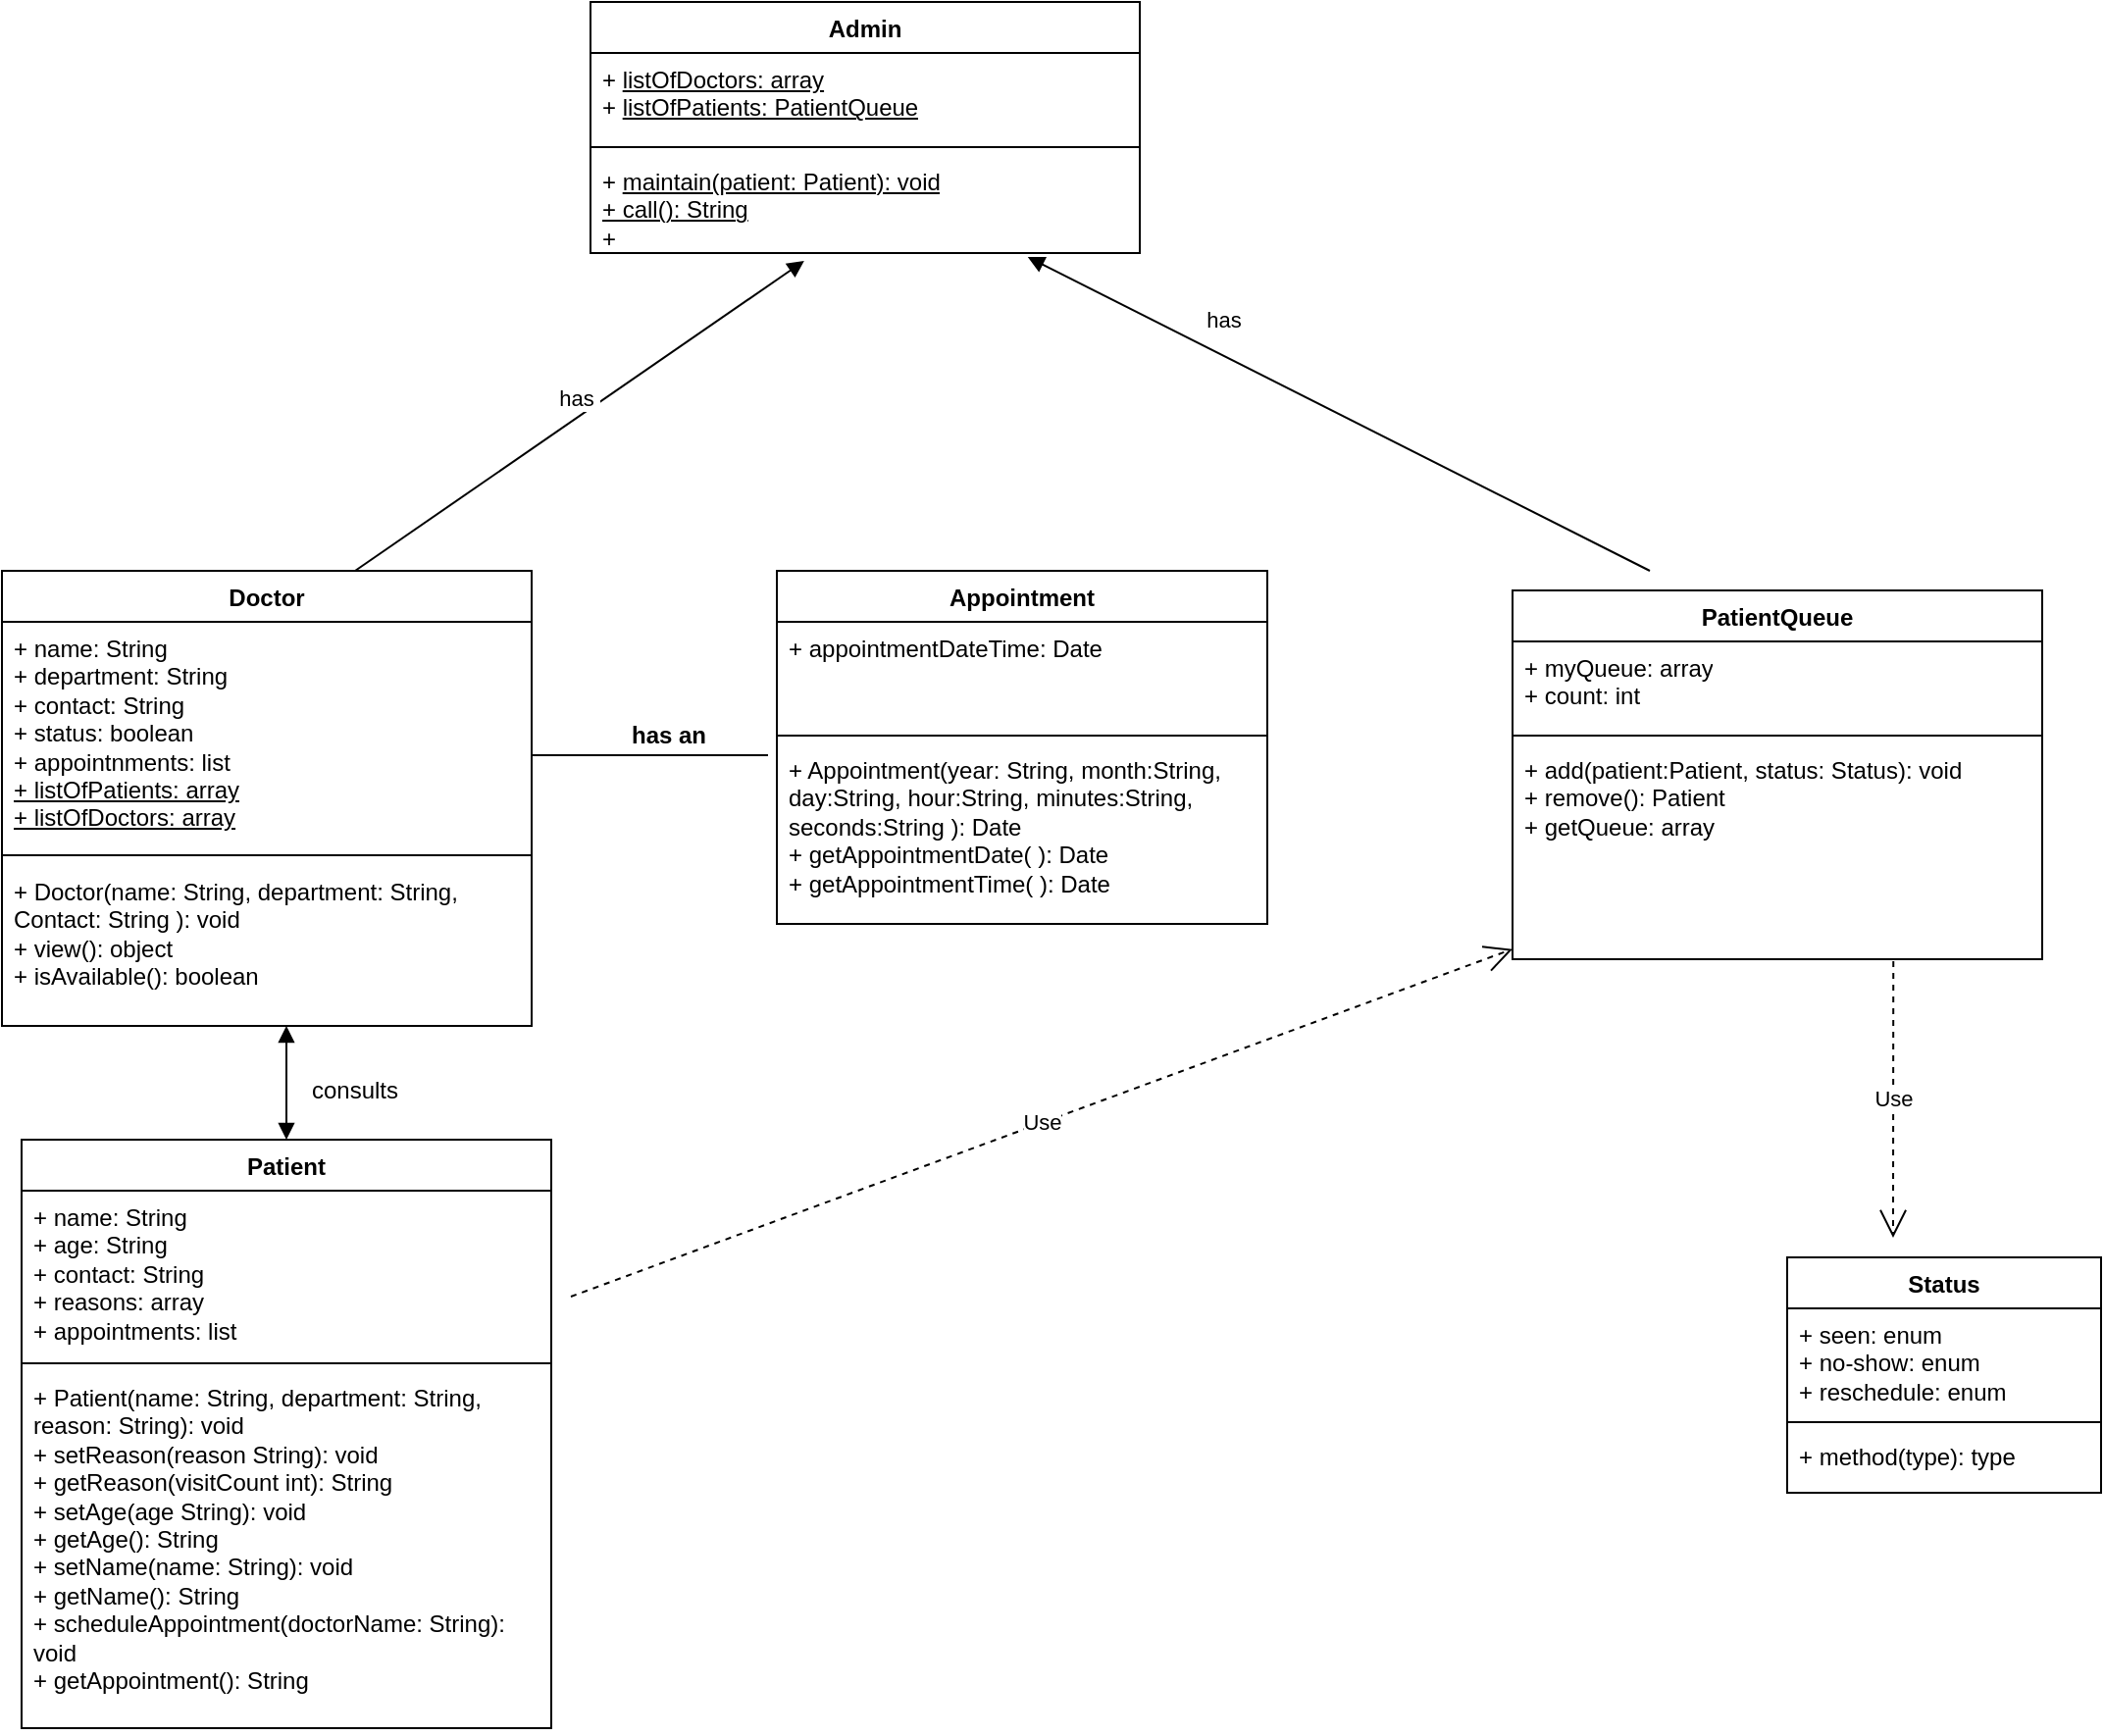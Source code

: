 <mxfile version="28.2.5">
  <diagram name="Page-1" id="mOnyxIeTB5nBIqmfMcBU">
    <mxGraphModel dx="1040" dy="1656" grid="1" gridSize="10" guides="1" tooltips="1" connect="1" arrows="1" fold="1" page="1" pageScale="1" pageWidth="850" pageHeight="1100" math="0" shadow="0">
      <root>
        <mxCell id="0" />
        <mxCell id="1" parent="0" />
        <mxCell id="U8Ca9pJKF0oo1DT3x82Q-63" value="has&amp;nbsp;" style="html=1;verticalAlign=bottom;endArrow=block;curved=0;rounded=0;entryX=0.796;entryY=1.04;entryDx=0;entryDy=0;entryPerimeter=0;" edge="1" parent="1" target="U8Ca9pJKF0oo1DT3x82Q-54">
          <mxGeometry x="0.386" y="-8" width="80" relative="1" as="geometry">
            <mxPoint x="870" y="-690" as="sourcePoint" />
            <mxPoint x="829" y="-960" as="targetPoint" />
            <Array as="points" />
            <mxPoint y="-1" as="offset" />
          </mxGeometry>
        </mxCell>
        <mxCell id="U8Ca9pJKF0oo1DT3x82Q-15" value="Doctor" style="swimlane;fontStyle=1;align=center;verticalAlign=top;childLayout=stackLayout;horizontal=1;startSize=26;horizontalStack=0;resizeParent=1;resizeParentMax=0;resizeLast=0;collapsible=1;marginBottom=0;whiteSpace=wrap;html=1;" vertex="1" parent="1">
          <mxGeometry x="30" y="-690" width="270" height="232" as="geometry" />
        </mxCell>
        <object label="+ name: String&lt;div&gt;+ department: String&lt;/div&gt;&lt;div&gt;+ contact: String&lt;/div&gt;&lt;div&gt;+ status: boolean&lt;/div&gt;&lt;div&gt;+ appointnments: list&lt;/div&gt;&lt;div&gt;&lt;u&gt;+ listOfPatients: array&lt;/u&gt;&lt;/div&gt;&lt;div&gt;&lt;u style=&quot;color: light-dark(rgb(0, 0, 0), rgb(255, 255, 255)); background-color: transparent;&quot;&gt;+ listOfDoctors: array&lt;/u&gt;&lt;u&gt;&lt;/u&gt;&lt;/div&gt;&lt;div&gt;&lt;br&gt;&lt;/div&gt;" id="U8Ca9pJKF0oo1DT3x82Q-12">
          <mxCell style="text;strokeColor=none;fillColor=none;align=left;verticalAlign=top;spacingLeft=4;spacingRight=4;overflow=hidden;rotatable=0;points=[[0,0.5],[1,0.5]];portConstraint=eastwest;whiteSpace=wrap;html=1;" vertex="1" parent="U8Ca9pJKF0oo1DT3x82Q-15">
            <mxGeometry y="26" width="270" height="114" as="geometry" />
          </mxCell>
        </object>
        <mxCell id="U8Ca9pJKF0oo1DT3x82Q-17" value="" style="line;strokeWidth=1;fillColor=none;align=left;verticalAlign=middle;spacingTop=-1;spacingLeft=3;spacingRight=3;rotatable=0;labelPosition=right;points=[];portConstraint=eastwest;strokeColor=inherit;" vertex="1" parent="U8Ca9pJKF0oo1DT3x82Q-15">
          <mxGeometry y="140" width="270" height="10" as="geometry" />
        </mxCell>
        <mxCell id="U8Ca9pJKF0oo1DT3x82Q-14" value="&lt;div&gt;+ Doctor&lt;span style=&quot;background-color: transparent;&quot;&gt;(name: String, department: String, Contact: String ): void&lt;/span&gt;&lt;/div&gt;&lt;div&gt;&lt;span style=&quot;background-color: transparent;&quot;&gt;+ view(): object&lt;/span&gt;&lt;/div&gt;&lt;div&gt;&lt;span style=&quot;background-color: transparent;&quot;&gt;+ isAvailable(): boolean&lt;/span&gt;&lt;/div&gt;&lt;div&gt;&lt;span style=&quot;background-color: transparent;&quot;&gt;&lt;br&gt;&lt;/span&gt;&lt;/div&gt;&lt;div&gt;&lt;span style=&quot;background-color: transparent;&quot;&gt;&lt;br&gt;&lt;/span&gt;&lt;/div&gt;&lt;div&gt;&lt;span style=&quot;background-color: transparent; color: light-dark(rgb(0, 0, 0), rgb(255, 255, 255));&quot;&gt;&lt;br&gt;&lt;/span&gt;&lt;/div&gt;" style="text;strokeColor=none;fillColor=none;align=left;verticalAlign=top;spacingLeft=4;spacingRight=4;overflow=hidden;rotatable=0;points=[[0,0.5],[1,0.5]];portConstraint=eastwest;whiteSpace=wrap;html=1;" vertex="1" parent="U8Ca9pJKF0oo1DT3x82Q-15">
          <mxGeometry y="150" width="270" height="82" as="geometry" />
        </mxCell>
        <mxCell id="U8Ca9pJKF0oo1DT3x82Q-19" value="Appointment" style="swimlane;fontStyle=1;align=center;verticalAlign=top;childLayout=stackLayout;horizontal=1;startSize=26;horizontalStack=0;resizeParent=1;resizeParentMax=0;resizeLast=0;collapsible=1;marginBottom=0;whiteSpace=wrap;html=1;" vertex="1" parent="1">
          <mxGeometry x="425" y="-690" width="250" height="180" as="geometry" />
        </mxCell>
        <mxCell id="U8Ca9pJKF0oo1DT3x82Q-20" value="+ appointmentDateTime: Date&lt;div&gt;&lt;br&gt;&lt;/div&gt;&lt;div&gt;&lt;br&gt;&lt;/div&gt;" style="text;strokeColor=none;fillColor=none;align=left;verticalAlign=top;spacingLeft=4;spacingRight=4;overflow=hidden;rotatable=0;points=[[0,0.5],[1,0.5]];portConstraint=eastwest;whiteSpace=wrap;html=1;" vertex="1" parent="U8Ca9pJKF0oo1DT3x82Q-19">
          <mxGeometry y="26" width="250" height="54" as="geometry" />
        </mxCell>
        <mxCell id="U8Ca9pJKF0oo1DT3x82Q-21" value="" style="line;strokeWidth=1;fillColor=none;align=left;verticalAlign=middle;spacingTop=-1;spacingLeft=3;spacingRight=3;rotatable=0;labelPosition=right;points=[];portConstraint=eastwest;strokeColor=inherit;" vertex="1" parent="U8Ca9pJKF0oo1DT3x82Q-19">
          <mxGeometry y="80" width="250" height="8" as="geometry" />
        </mxCell>
        <mxCell id="U8Ca9pJKF0oo1DT3x82Q-22" value="&lt;div&gt;+ Appointment(year: String, month:String, day:String, hour:String, minutes:String, seconds:String ): Date&lt;/div&gt;+ getAppointmentDate( ): Date&lt;div&gt;+ g&lt;span style=&quot;background-color: transparent; color: light-dark(rgb(0, 0, 0), rgb(255, 255, 255));&quot;&gt;etAppointmentTime(&lt;/span&gt;&lt;span style=&quot;background-color: transparent; color: light-dark(rgb(0, 0, 0), rgb(255, 255, 255));&quot;&gt;&amp;nbsp;): Date&lt;/span&gt;&lt;/div&gt;" style="text;strokeColor=none;fillColor=none;align=left;verticalAlign=top;spacingLeft=4;spacingRight=4;overflow=hidden;rotatable=0;points=[[0,0.5],[1,0.5]];portConstraint=eastwest;whiteSpace=wrap;html=1;" vertex="1" parent="U8Ca9pJKF0oo1DT3x82Q-19">
          <mxGeometry y="88" width="250" height="92" as="geometry" />
        </mxCell>
        <mxCell id="U8Ca9pJKF0oo1DT3x82Q-23" value="" style="shape=table;startSize=0;container=1;collapsible=1;childLayout=tableLayout;fixedRows=1;rowLines=0;fontStyle=0;align=center;resizeLast=1;strokeColor=none;fillColor=none;collapsible=0;" vertex="1" parent="1">
          <mxGeometry x="300" y="-616" width="160" height="20" as="geometry" />
        </mxCell>
        <mxCell id="U8Ca9pJKF0oo1DT3x82Q-24" value="" style="shape=tableRow;horizontal=0;startSize=0;swimlaneHead=0;swimlaneBody=0;fillColor=none;collapsible=0;dropTarget=0;points=[[0,0.5],[1,0.5]];portConstraint=eastwest;top=0;left=0;right=0;bottom=1;" vertex="1" parent="U8Ca9pJKF0oo1DT3x82Q-23">
          <mxGeometry width="120" height="20" as="geometry" />
        </mxCell>
        <mxCell id="U8Ca9pJKF0oo1DT3x82Q-25" value="has an" style="shape=partialRectangle;connectable=0;fillColor=none;top=0;left=0;bottom=0;right=0;fontStyle=1;overflow=hidden;whiteSpace=wrap;html=1;" vertex="1" parent="U8Ca9pJKF0oo1DT3x82Q-24">
          <mxGeometry width="140" height="20" as="geometry">
            <mxRectangle width="140" height="20" as="alternateBounds" />
          </mxGeometry>
        </mxCell>
        <mxCell id="U8Ca9pJKF0oo1DT3x82Q-26" value="" style="shape=partialRectangle;connectable=0;fillColor=none;top=0;left=0;bottom=0;right=0;align=left;spacingLeft=6;fontStyle=5;overflow=hidden;whiteSpace=wrap;html=1;" vertex="1" parent="U8Ca9pJKF0oo1DT3x82Q-24">
          <mxGeometry x="140" width="-20" height="20" as="geometry">
            <mxRectangle width="-20" height="20" as="alternateBounds" />
          </mxGeometry>
        </mxCell>
        <mxCell id="U8Ca9pJKF0oo1DT3x82Q-27" value="Patient" style="swimlane;fontStyle=1;align=center;verticalAlign=top;childLayout=stackLayout;horizontal=1;startSize=26;horizontalStack=0;resizeParent=1;resizeParentMax=0;resizeLast=0;collapsible=1;marginBottom=0;whiteSpace=wrap;html=1;" vertex="1" parent="1">
          <mxGeometry x="40" y="-400" width="270" height="300" as="geometry" />
        </mxCell>
        <mxCell id="U8Ca9pJKF0oo1DT3x82Q-28" value="+ name: String&lt;div&gt;+ age: String&lt;/div&gt;&lt;div&gt;+ contact: String&lt;/div&gt;&lt;div&gt;+ reasons: array&lt;/div&gt;&lt;div&gt;+ appointments: list&lt;/div&gt;" style="text;strokeColor=none;fillColor=none;align=left;verticalAlign=top;spacingLeft=4;spacingRight=4;overflow=hidden;rotatable=0;points=[[0,0.5],[1,0.5]];portConstraint=eastwest;whiteSpace=wrap;html=1;" vertex="1" parent="U8Ca9pJKF0oo1DT3x82Q-27">
          <mxGeometry y="26" width="270" height="84" as="geometry" />
        </mxCell>
        <mxCell id="U8Ca9pJKF0oo1DT3x82Q-29" value="" style="line;strokeWidth=1;fillColor=none;align=left;verticalAlign=middle;spacingTop=-1;spacingLeft=3;spacingRight=3;rotatable=0;labelPosition=right;points=[];portConstraint=eastwest;strokeColor=inherit;" vertex="1" parent="U8Ca9pJKF0oo1DT3x82Q-27">
          <mxGeometry y="110" width="270" height="8" as="geometry" />
        </mxCell>
        <mxCell id="U8Ca9pJKF0oo1DT3x82Q-30" value="+ Patient(name: String, department: String, reason: String): void&lt;div&gt;+ setReason(reason String): void&lt;/div&gt;&lt;div&gt;+ getReason(visitCount int): String&lt;/div&gt;&lt;div&gt;+ setAge(age String): void&lt;/div&gt;&lt;div&gt;+ g&lt;span style=&quot;background-color: transparent; color: light-dark(rgb(0, 0, 0), rgb(255, 255, 255));&quot;&gt;etAge(): String&lt;/span&gt;&lt;/div&gt;&lt;div&gt;&lt;span style=&quot;background-color: transparent; color: light-dark(rgb(0, 0, 0), rgb(255, 255, 255));&quot;&gt;+ setName(name: String): void&lt;/span&gt;&lt;/div&gt;&lt;div&gt;&lt;span style=&quot;background-color: transparent; color: light-dark(rgb(0, 0, 0), rgb(255, 255, 255));&quot;&gt;+ getName(): String&lt;/span&gt;&lt;/div&gt;&lt;div&gt;&lt;span style=&quot;background-color: transparent; color: light-dark(rgb(0, 0, 0), rgb(255, 255, 255));&quot;&gt;+ scheduleAppointment(doctorName: String): void&lt;/span&gt;&lt;/div&gt;&lt;div&gt;&lt;span style=&quot;background-color: transparent; color: light-dark(rgb(0, 0, 0), rgb(255, 255, 255));&quot;&gt;+ getAppointment(): String&lt;/span&gt;&lt;/div&gt;" style="text;strokeColor=none;fillColor=none;align=left;verticalAlign=top;spacingLeft=4;spacingRight=4;overflow=hidden;rotatable=0;points=[[0,0.5],[1,0.5]];portConstraint=eastwest;whiteSpace=wrap;html=1;" vertex="1" parent="U8Ca9pJKF0oo1DT3x82Q-27">
          <mxGeometry y="118" width="270" height="182" as="geometry" />
        </mxCell>
        <mxCell id="U8Ca9pJKF0oo1DT3x82Q-41" value="" style="endArrow=block;startArrow=block;endFill=1;startFill=1;html=1;rounded=0;exitX=0.537;exitY=1;exitDx=0;exitDy=0;exitPerimeter=0;entryX=0.5;entryY=0;entryDx=0;entryDy=0;" edge="1" parent="1" source="U8Ca9pJKF0oo1DT3x82Q-14" target="U8Ca9pJKF0oo1DT3x82Q-27">
          <mxGeometry width="160" relative="1" as="geometry">
            <mxPoint x="128.11" y="-464.02" as="sourcePoint" />
            <mxPoint x="560" y="-616" as="targetPoint" />
            <Array as="points" />
          </mxGeometry>
        </mxCell>
        <mxCell id="U8Ca9pJKF0oo1DT3x82Q-42" value="consults" style="text;html=1;align=center;verticalAlign=middle;whiteSpace=wrap;rounded=0;rotation=0;" vertex="1" parent="1">
          <mxGeometry x="180" y="-440" width="60" height="30" as="geometry" />
        </mxCell>
        <mxCell id="U8Ca9pJKF0oo1DT3x82Q-43" value="PatientQueue" style="swimlane;fontStyle=1;align=center;verticalAlign=top;childLayout=stackLayout;horizontal=1;startSize=26;horizontalStack=0;resizeParent=1;resizeParentMax=0;resizeLast=0;collapsible=1;marginBottom=0;whiteSpace=wrap;html=1;" vertex="1" parent="1">
          <mxGeometry x="800" y="-680" width="270" height="188" as="geometry" />
        </mxCell>
        <mxCell id="U8Ca9pJKF0oo1DT3x82Q-44" value="+ myQueue: array&lt;div&gt;+ count: int&lt;/div&gt;" style="text;strokeColor=none;fillColor=none;align=left;verticalAlign=top;spacingLeft=4;spacingRight=4;overflow=hidden;rotatable=0;points=[[0,0.5],[1,0.5]];portConstraint=eastwest;whiteSpace=wrap;html=1;" vertex="1" parent="U8Ca9pJKF0oo1DT3x82Q-43">
          <mxGeometry y="26" width="270" height="44" as="geometry" />
        </mxCell>
        <mxCell id="U8Ca9pJKF0oo1DT3x82Q-45" value="" style="line;strokeWidth=1;fillColor=none;align=left;verticalAlign=middle;spacingTop=-1;spacingLeft=3;spacingRight=3;rotatable=0;labelPosition=right;points=[];portConstraint=eastwest;strokeColor=inherit;" vertex="1" parent="U8Ca9pJKF0oo1DT3x82Q-43">
          <mxGeometry y="70" width="270" height="8" as="geometry" />
        </mxCell>
        <mxCell id="U8Ca9pJKF0oo1DT3x82Q-46" value="+ add(patient:Patient, status: Status): void&lt;div&gt;+ remove(): Patient&lt;/div&gt;&lt;div&gt;+ getQueue: array&lt;/div&gt;" style="text;strokeColor=none;fillColor=none;align=left;verticalAlign=top;spacingLeft=4;spacingRight=4;overflow=hidden;rotatable=0;points=[[0,0.5],[1,0.5]];portConstraint=eastwest;whiteSpace=wrap;html=1;" vertex="1" parent="U8Ca9pJKF0oo1DT3x82Q-43">
          <mxGeometry y="78" width="270" height="110" as="geometry" />
        </mxCell>
        <mxCell id="U8Ca9pJKF0oo1DT3x82Q-51" value="Admin" style="swimlane;fontStyle=1;align=center;verticalAlign=top;childLayout=stackLayout;horizontal=1;startSize=26;horizontalStack=0;resizeParent=1;resizeParentMax=0;resizeLast=0;collapsible=1;marginBottom=0;whiteSpace=wrap;html=1;" vertex="1" parent="1">
          <mxGeometry x="330" y="-980" width="280" height="128" as="geometry" />
        </mxCell>
        <mxCell id="U8Ca9pJKF0oo1DT3x82Q-52" value="+&amp;nbsp;&lt;u style=&quot;background-color: transparent; color: light-dark(rgb(0, 0, 0), rgb(255, 255, 255));&quot;&gt;listOfDoctors: array&lt;/u&gt;&lt;div&gt;+ &lt;u&gt;listOfPatients: PatientQueue&lt;/u&gt;&lt;u style=&quot;background-color: transparent; color: light-dark(rgb(0, 0, 0), rgb(255, 255, 255));&quot;&gt;&lt;/u&gt;&lt;/div&gt;" style="text;strokeColor=none;fillColor=none;align=left;verticalAlign=top;spacingLeft=4;spacingRight=4;overflow=hidden;rotatable=0;points=[[0,0.5],[1,0.5]];portConstraint=eastwest;whiteSpace=wrap;html=1;" vertex="1" parent="U8Ca9pJKF0oo1DT3x82Q-51">
          <mxGeometry y="26" width="280" height="44" as="geometry" />
        </mxCell>
        <mxCell id="U8Ca9pJKF0oo1DT3x82Q-53" value="" style="line;strokeWidth=1;fillColor=none;align=left;verticalAlign=middle;spacingTop=-1;spacingLeft=3;spacingRight=3;rotatable=0;labelPosition=right;points=[];portConstraint=eastwest;strokeColor=inherit;" vertex="1" parent="U8Ca9pJKF0oo1DT3x82Q-51">
          <mxGeometry y="70" width="280" height="8" as="geometry" />
        </mxCell>
        <mxCell id="U8Ca9pJKF0oo1DT3x82Q-54" value="+ &lt;u&gt;maintain(patient: Patient): void&lt;/u&gt;&lt;div&gt;&lt;u&gt;+ call(): String&lt;/u&gt;&lt;/div&gt;&lt;div&gt;+&amp;nbsp;&lt;/div&gt;" style="text;strokeColor=none;fillColor=none;align=left;verticalAlign=top;spacingLeft=4;spacingRight=4;overflow=hidden;rotatable=0;points=[[0,0.5],[1,0.5]];portConstraint=eastwest;whiteSpace=wrap;html=1;" vertex="1" parent="U8Ca9pJKF0oo1DT3x82Q-51">
          <mxGeometry y="78" width="280" height="50" as="geometry" />
        </mxCell>
        <mxCell id="U8Ca9pJKF0oo1DT3x82Q-55" value="Status" style="swimlane;fontStyle=1;align=center;verticalAlign=top;childLayout=stackLayout;horizontal=1;startSize=26;horizontalStack=0;resizeParent=1;resizeParentMax=0;resizeLast=0;collapsible=1;marginBottom=0;whiteSpace=wrap;html=1;" vertex="1" parent="1">
          <mxGeometry x="940" y="-340" width="160" height="120" as="geometry" />
        </mxCell>
        <mxCell id="U8Ca9pJKF0oo1DT3x82Q-56" value="+ seen: enum&lt;div&gt;+ no-show&lt;span style=&quot;background-color: transparent; color: light-dark(rgb(0, 0, 0), rgb(255, 255, 255));&quot;&gt;: enum&lt;/span&gt;&lt;/div&gt;&lt;div&gt;&lt;span style=&quot;background-color: transparent; color: light-dark(rgb(0, 0, 0), rgb(255, 255, 255));&quot;&gt;+ reschedule&lt;/span&gt;&lt;span style=&quot;background-color: transparent; color: light-dark(rgb(0, 0, 0), rgb(255, 255, 255));&quot;&gt;: enum&lt;/span&gt;&lt;/div&gt;" style="text;strokeColor=none;fillColor=none;align=left;verticalAlign=top;spacingLeft=4;spacingRight=4;overflow=hidden;rotatable=0;points=[[0,0.5],[1,0.5]];portConstraint=eastwest;whiteSpace=wrap;html=1;" vertex="1" parent="U8Ca9pJKF0oo1DT3x82Q-55">
          <mxGeometry y="26" width="160" height="54" as="geometry" />
        </mxCell>
        <mxCell id="U8Ca9pJKF0oo1DT3x82Q-57" value="" style="line;strokeWidth=1;fillColor=none;align=left;verticalAlign=middle;spacingTop=-1;spacingLeft=3;spacingRight=3;rotatable=0;labelPosition=right;points=[];portConstraint=eastwest;strokeColor=inherit;" vertex="1" parent="U8Ca9pJKF0oo1DT3x82Q-55">
          <mxGeometry y="80" width="160" height="8" as="geometry" />
        </mxCell>
        <mxCell id="U8Ca9pJKF0oo1DT3x82Q-58" value="+ method(type): type" style="text;strokeColor=none;fillColor=none;align=left;verticalAlign=top;spacingLeft=4;spacingRight=4;overflow=hidden;rotatable=0;points=[[0,0.5],[1,0.5]];portConstraint=eastwest;whiteSpace=wrap;html=1;" vertex="1" parent="U8Ca9pJKF0oo1DT3x82Q-55">
          <mxGeometry y="88" width="160" height="32" as="geometry" />
        </mxCell>
        <mxCell id="U8Ca9pJKF0oo1DT3x82Q-59" value="Use" style="endArrow=open;endSize=12;dashed=1;html=1;rounded=0;exitX=0.719;exitY=1.009;exitDx=0;exitDy=0;exitPerimeter=0;" edge="1" parent="1" source="U8Ca9pJKF0oo1DT3x82Q-46">
          <mxGeometry width="160" relative="1" as="geometry">
            <mxPoint x="370" y="-230" as="sourcePoint" />
            <mxPoint x="994" y="-350" as="targetPoint" />
            <Array as="points" />
          </mxGeometry>
        </mxCell>
        <mxCell id="U8Ca9pJKF0oo1DT3x82Q-62" value="has&amp;nbsp;" style="html=1;verticalAlign=bottom;endArrow=block;curved=0;rounded=0;entryX=0.389;entryY=1.08;entryDx=0;entryDy=0;entryPerimeter=0;" edge="1" parent="1" source="U8Ca9pJKF0oo1DT3x82Q-15" target="U8Ca9pJKF0oo1DT3x82Q-54">
          <mxGeometry width="80" relative="1" as="geometry">
            <mxPoint x="410" y="-830" as="sourcePoint" />
            <mxPoint x="490" y="-830" as="targetPoint" />
            <Array as="points">
              <mxPoint x="210" y="-690" />
            </Array>
          </mxGeometry>
        </mxCell>
        <mxCell id="U8Ca9pJKF0oo1DT3x82Q-65" value="Use" style="endArrow=open;endSize=12;dashed=1;html=1;rounded=0;" edge="1" parent="1" target="U8Ca9pJKF0oo1DT3x82Q-46">
          <mxGeometry width="160" relative="1" as="geometry">
            <mxPoint x="320" y="-320" as="sourcePoint" />
            <mxPoint x="910" y="-426" as="targetPoint" />
            <Array as="points" />
          </mxGeometry>
        </mxCell>
      </root>
    </mxGraphModel>
  </diagram>
</mxfile>
